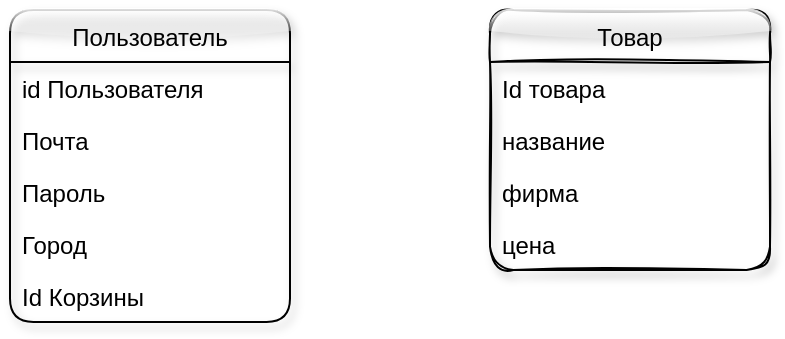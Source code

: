 <mxfile version="20.3.3" type="device"><diagram id="k-yY9y1fp6pNLnzxxfnD" name="Страница 1"><mxGraphModel dx="867" dy="474" grid="1" gridSize="10" guides="1" tooltips="1" connect="1" arrows="1" fold="1" page="1" pageScale="1" pageWidth="827" pageHeight="1169" math="0" shadow="0"><root><mxCell id="0"/><mxCell id="1" parent="0"/><mxCell id="kBp_S74Lyk1kdtKkMn4--10" value="Пользователь" style="swimlane;fontStyle=0;childLayout=stackLayout;horizontal=1;startSize=26;fillColor=none;horizontalStack=0;resizeParent=1;resizeParentMax=0;resizeLast=0;collapsible=1;marginBottom=0;shadow=1;glass=1;rounded=1;" vertex="1" parent="1"><mxGeometry x="60" y="40" width="140" height="156" as="geometry"><mxRectangle x="70" y="40" width="120" height="30" as="alternateBounds"/></mxGeometry></mxCell><mxCell id="kBp_S74Lyk1kdtKkMn4--20" value="id Пользователя" style="text;strokeColor=none;fillColor=none;align=left;verticalAlign=top;spacingLeft=4;spacingRight=4;overflow=hidden;rotatable=0;points=[[0,0.5],[1,0.5]];portConstraint=eastwest;" vertex="1" parent="kBp_S74Lyk1kdtKkMn4--10"><mxGeometry y="26" width="140" height="26" as="geometry"/></mxCell><mxCell id="kBp_S74Lyk1kdtKkMn4--11" value="Почта" style="text;strokeColor=none;fillColor=none;align=left;verticalAlign=top;spacingLeft=4;spacingRight=4;overflow=hidden;rotatable=0;points=[[0,0.5],[1,0.5]];portConstraint=eastwest;" vertex="1" parent="kBp_S74Lyk1kdtKkMn4--10"><mxGeometry y="52" width="140" height="26" as="geometry"/></mxCell><mxCell id="kBp_S74Lyk1kdtKkMn4--12" value="Пароль" style="text;strokeColor=none;fillColor=none;align=left;verticalAlign=top;spacingLeft=4;spacingRight=4;overflow=hidden;rotatable=0;points=[[0,0.5],[1,0.5]];portConstraint=eastwest;" vertex="1" parent="kBp_S74Lyk1kdtKkMn4--10"><mxGeometry y="78" width="140" height="26" as="geometry"/></mxCell><mxCell id="kBp_S74Lyk1kdtKkMn4--13" value="Город" style="text;strokeColor=none;fillColor=none;align=left;verticalAlign=top;spacingLeft=4;spacingRight=4;overflow=hidden;rotatable=0;points=[[0,0.5],[1,0.5]];portConstraint=eastwest;" vertex="1" parent="kBp_S74Lyk1kdtKkMn4--10"><mxGeometry y="104" width="140" height="26" as="geometry"/></mxCell><mxCell id="kBp_S74Lyk1kdtKkMn4--19" value="Id Корзины" style="text;strokeColor=none;fillColor=none;align=left;verticalAlign=top;spacingLeft=4;spacingRight=4;overflow=hidden;rotatable=0;points=[[0,0.5],[1,0.5]];portConstraint=eastwest;" vertex="1" parent="kBp_S74Lyk1kdtKkMn4--10"><mxGeometry y="130" width="140" height="26" as="geometry"/></mxCell><mxCell id="kBp_S74Lyk1kdtKkMn4--21" value="Товар" style="swimlane;fontStyle=0;childLayout=stackLayout;horizontal=1;startSize=26;fillColor=none;horizontalStack=0;resizeParent=1;resizeParentMax=0;resizeLast=0;collapsible=1;marginBottom=0;rounded=1;shadow=1;glass=1;sketch=1;strokeColor=default;strokeWidth=1;" vertex="1" parent="1"><mxGeometry x="300" y="40" width="140" height="130" as="geometry"/></mxCell><mxCell id="kBp_S74Lyk1kdtKkMn4--22" value="Id товара" style="text;strokeColor=none;fillColor=none;align=left;verticalAlign=top;spacingLeft=4;spacingRight=4;overflow=hidden;rotatable=0;points=[[0,0.5],[1,0.5]];portConstraint=eastwest;rounded=1;shadow=1;glass=1;dashed=1;sketch=1;strokeWidth=3;" vertex="1" parent="kBp_S74Lyk1kdtKkMn4--21"><mxGeometry y="26" width="140" height="26" as="geometry"/></mxCell><mxCell id="kBp_S74Lyk1kdtKkMn4--23" value="название" style="text;strokeColor=none;fillColor=none;align=left;verticalAlign=top;spacingLeft=4;spacingRight=4;overflow=hidden;rotatable=0;points=[[0,0.5],[1,0.5]];portConstraint=eastwest;rounded=1;shadow=1;glass=1;dashed=1;sketch=1;strokeWidth=3;" vertex="1" parent="kBp_S74Lyk1kdtKkMn4--21"><mxGeometry y="52" width="140" height="26" as="geometry"/></mxCell><mxCell id="kBp_S74Lyk1kdtKkMn4--24" value="фирма" style="text;strokeColor=none;fillColor=none;align=left;verticalAlign=top;spacingLeft=4;spacingRight=4;overflow=hidden;rotatable=0;points=[[0,0.5],[1,0.5]];portConstraint=eastwest;rounded=1;shadow=1;glass=1;dashed=1;sketch=1;strokeWidth=3;" vertex="1" parent="kBp_S74Lyk1kdtKkMn4--21"><mxGeometry y="78" width="140" height="26" as="geometry"/></mxCell><mxCell id="kBp_S74Lyk1kdtKkMn4--29" value="цена" style="text;strokeColor=none;fillColor=none;align=left;verticalAlign=top;spacingLeft=4;spacingRight=4;overflow=hidden;rotatable=0;points=[[0,0.5],[1,0.5]];portConstraint=eastwest;rounded=1;shadow=1;glass=1;dashed=1;sketch=1;strokeWidth=3;" vertex="1" parent="kBp_S74Lyk1kdtKkMn4--21"><mxGeometry y="104" width="140" height="26" as="geometry"/></mxCell></root></mxGraphModel></diagram></mxfile>